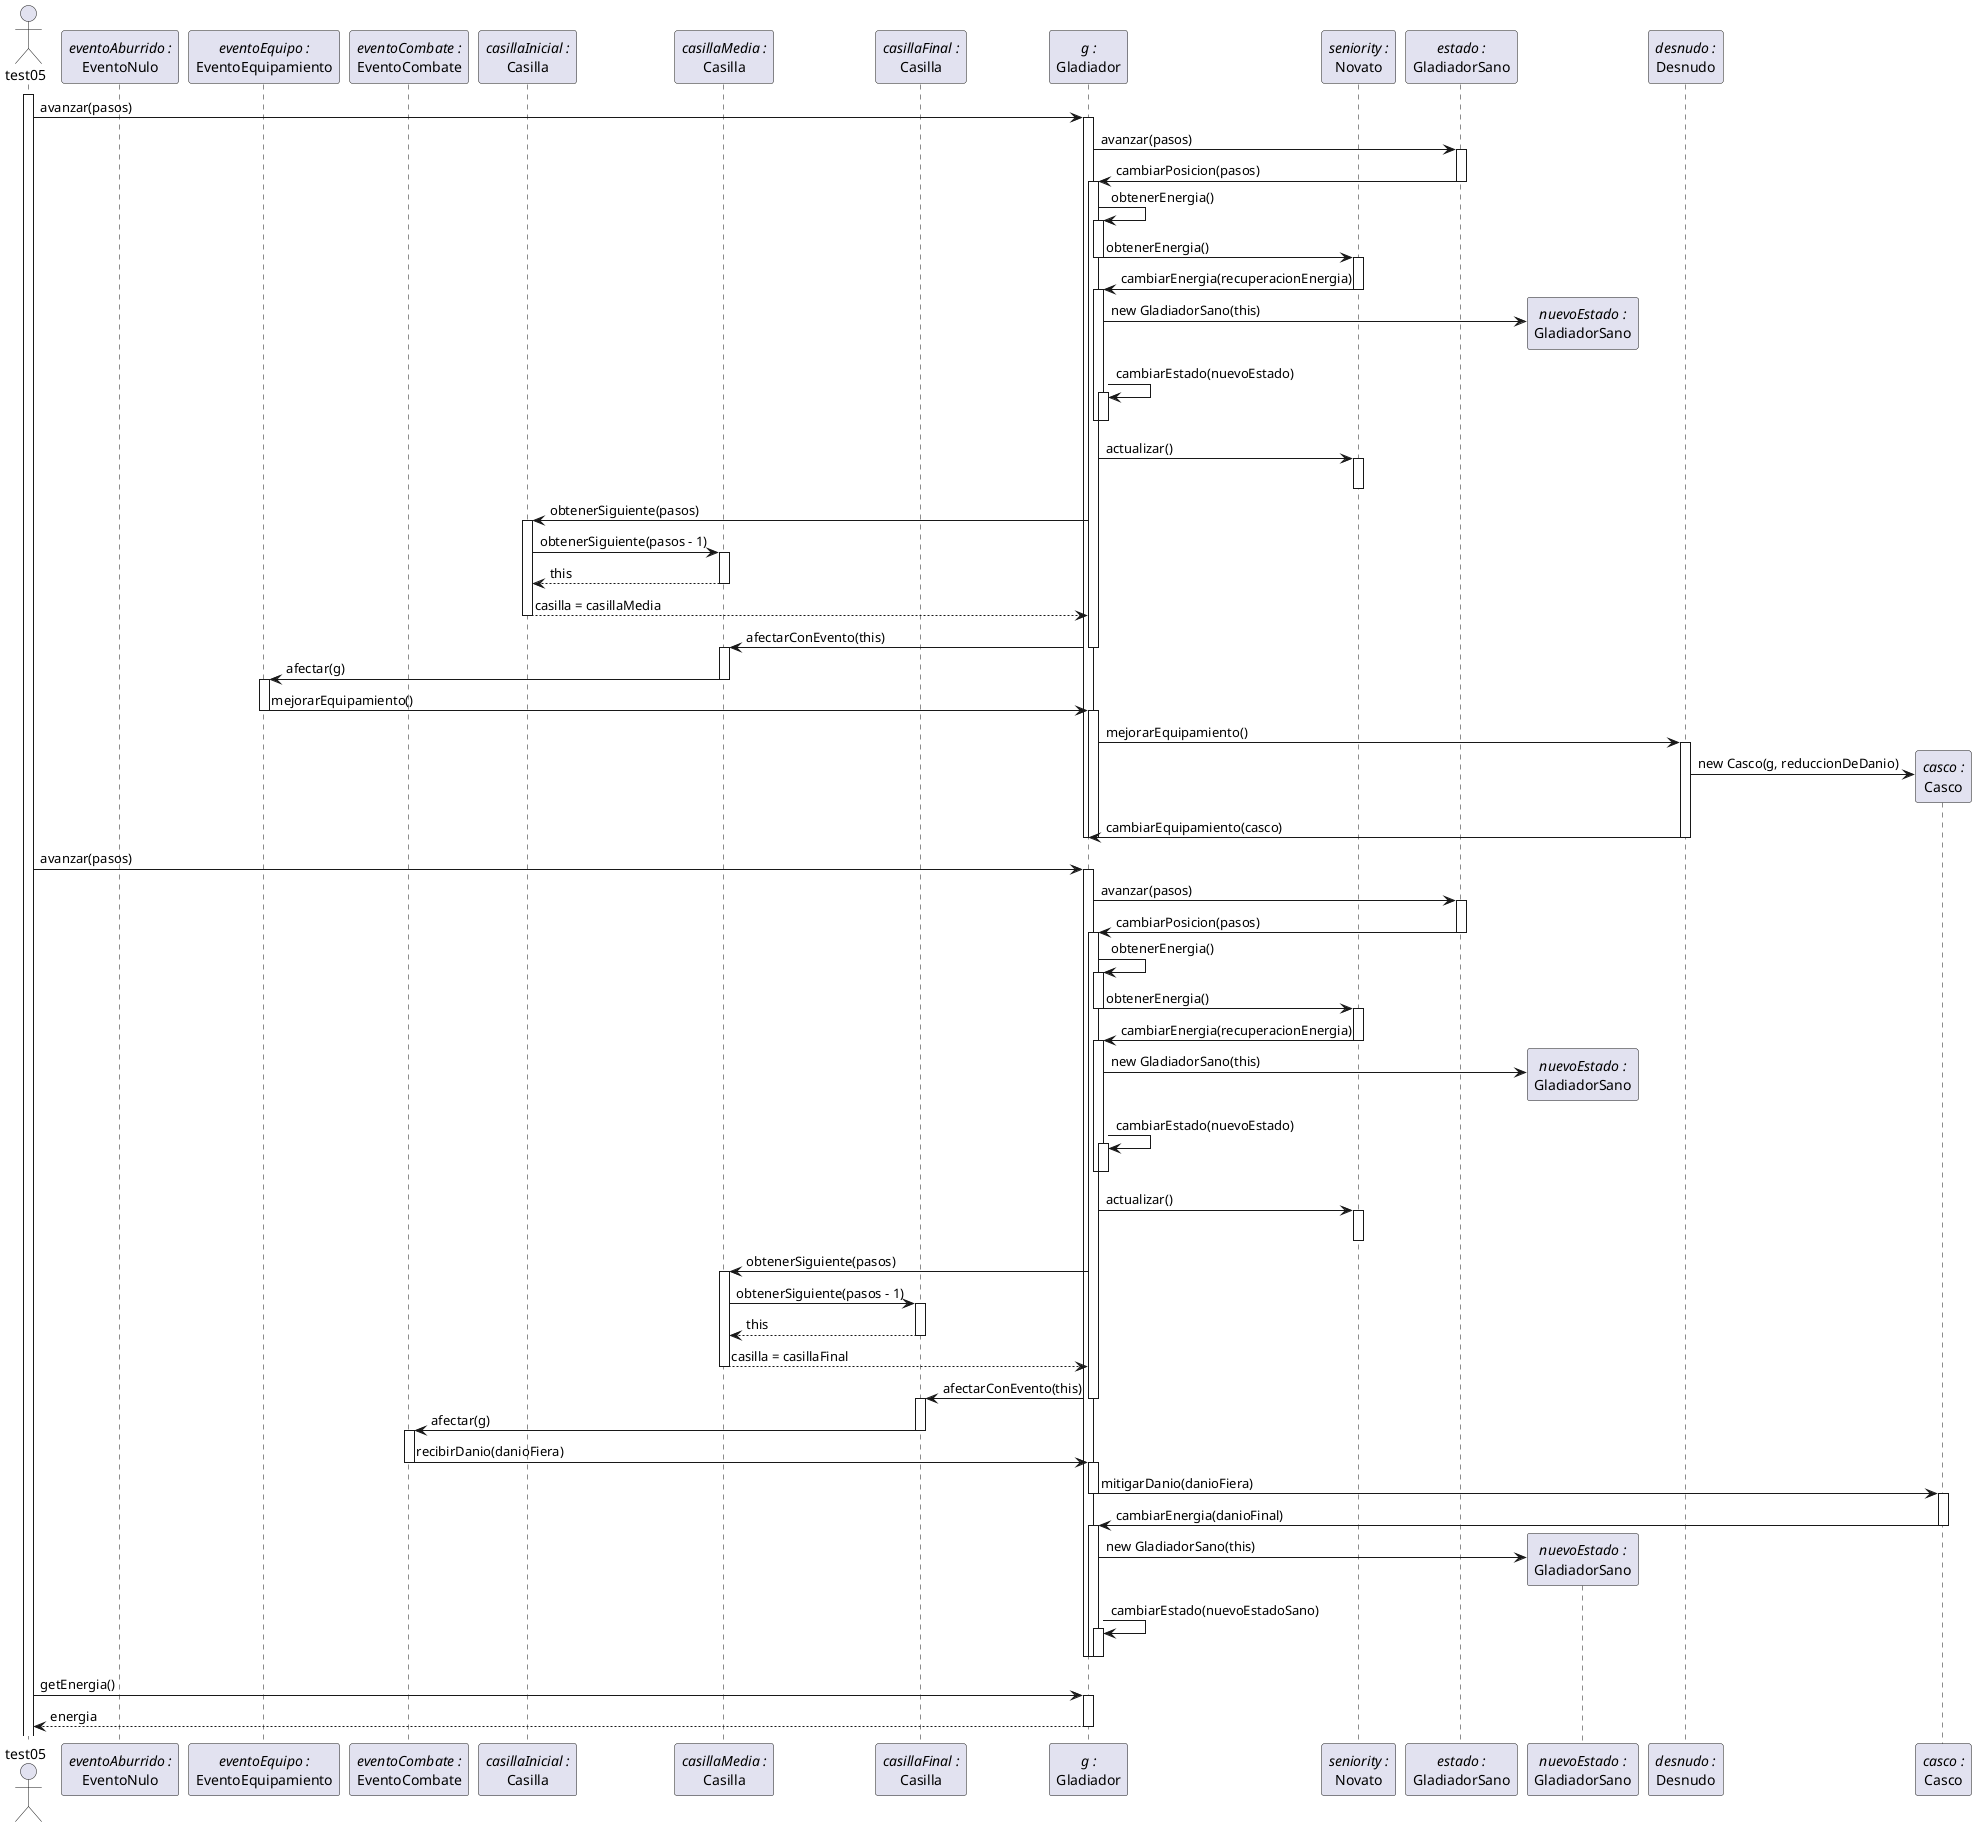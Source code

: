 @startuml SeRecibePremioPorPrimeraVezYGladiadorRecibeCasco

skinparam guillemet none
autoactivate on

actor test05

participant EventoNulo as eAburrido << eventoAburrido : >>
participant EventoEquipamiento as eEquipo << eventoEquipo : >>
participant EventoCombate as eCombate << eventoCombate : >>
participant Casilla as c1 << casillaInicial : >>
participant Casilla as c2 << casillaMedia : >>
participant Casilla as c3 << casillaFinal : >>

participant Gladiador as g << g : >>
participant Novato as novato << seniority : >>
participant GladiadorSano as sano << estado : >>
participant GladiadorSano as sanoNuevo << nuevoEstado : >>
participant Desnudo as desnudo << desnudo : >>
participant Casco as casco << casco : >>

test05++
test05 -> g : avanzar(pasos)

g -> sano : avanzar(pasos)
sano -> g --: cambiarPosicion(pasos)
g++
g -> g : obtenerEnergia()
g -> novato --: obtenerEnergia()
novato++
novato -> g --: cambiarEnergia(recuperacionEnergia)
g++
g -> sanoNuevo ** : new GladiadorSano(this)
g -> g : cambiarEstado(nuevoEstado)
g--
g--
g -> novato : actualizar()
novato--
g -> c1 : obtenerSiguiente(pasos)
c1 -> c2 : obtenerSiguiente(pasos - 1)
return this
c1 --> g : casilla = casillaMedia
g -> c2 --: afectarConEvento(this)
c2++
c2 -> eEquipo --: afectar(g)
eEquipo++
eEquipo -> g --: mejorarEquipamiento()
g++
g -> desnudo : mejorarEquipamiento()
desnudo -> casco ** : new Casco(g, reduccionDeDanio)
desnudo -> g --: cambiarEquipamiento(casco)

g--
g--
g--

test05 -> g ++: avanzar(pasos)
g -> sano : avanzar(pasos)
sano -> g --: cambiarPosicion(pasos)
g++
g -> g : obtenerEnergia()
g -> novato --: obtenerEnergia()
novato++
novato -> g --: cambiarEnergia(recuperacionEnergia)
g++
g -> sanoNuevo ** : new GladiadorSano(this)
g -> g : cambiarEstado(nuevoEstado)
g--
g--
g -> novato : actualizar()
novato--
g -> c2 : obtenerSiguiente(pasos)
c2 -> c3 : obtenerSiguiente(pasos - 1)
return this
c2 --> g : casilla = casillaFinal
g -> c3 --: afectarConEvento(this)
c3++
c3 -> eCombate --: afectar(g)
eCombate++
eCombate -> g --: recibirDanio(danioFiera)
g++
g -> casco --: mitigarDanio(danioFiera)
casco++
casco -> g --: cambiarEnergia(danioFinal)
g++
g -> sanoNuevo ** : new GladiadorSano(this)
g -> g : cambiarEstado(nuevoEstadoSano)

g--
g--
g--

test05 -> g : getEnergia()
g --> test05 : energia

@enduml